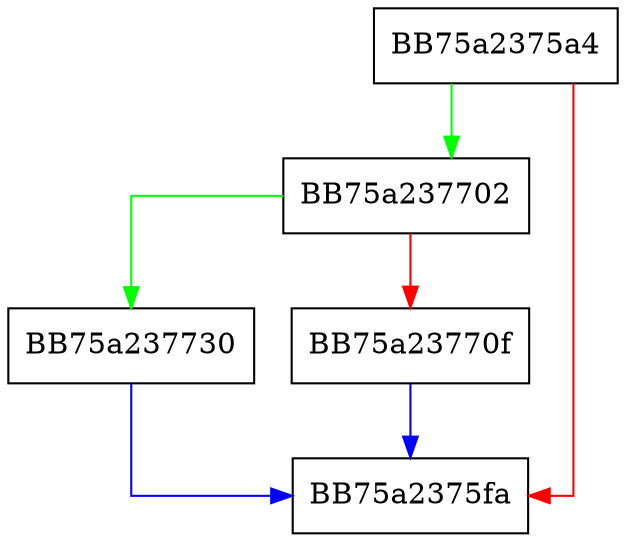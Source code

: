 digraph push_eIP {
  node [shape="box"];
  graph [splines=ortho];
  BB75a2375a4 -> BB75a237702 [color="green"];
  BB75a2375a4 -> BB75a2375fa [color="red"];
  BB75a237702 -> BB75a237730 [color="green"];
  BB75a237702 -> BB75a23770f [color="red"];
  BB75a23770f -> BB75a2375fa [color="blue"];
  BB75a237730 -> BB75a2375fa [color="blue"];
}